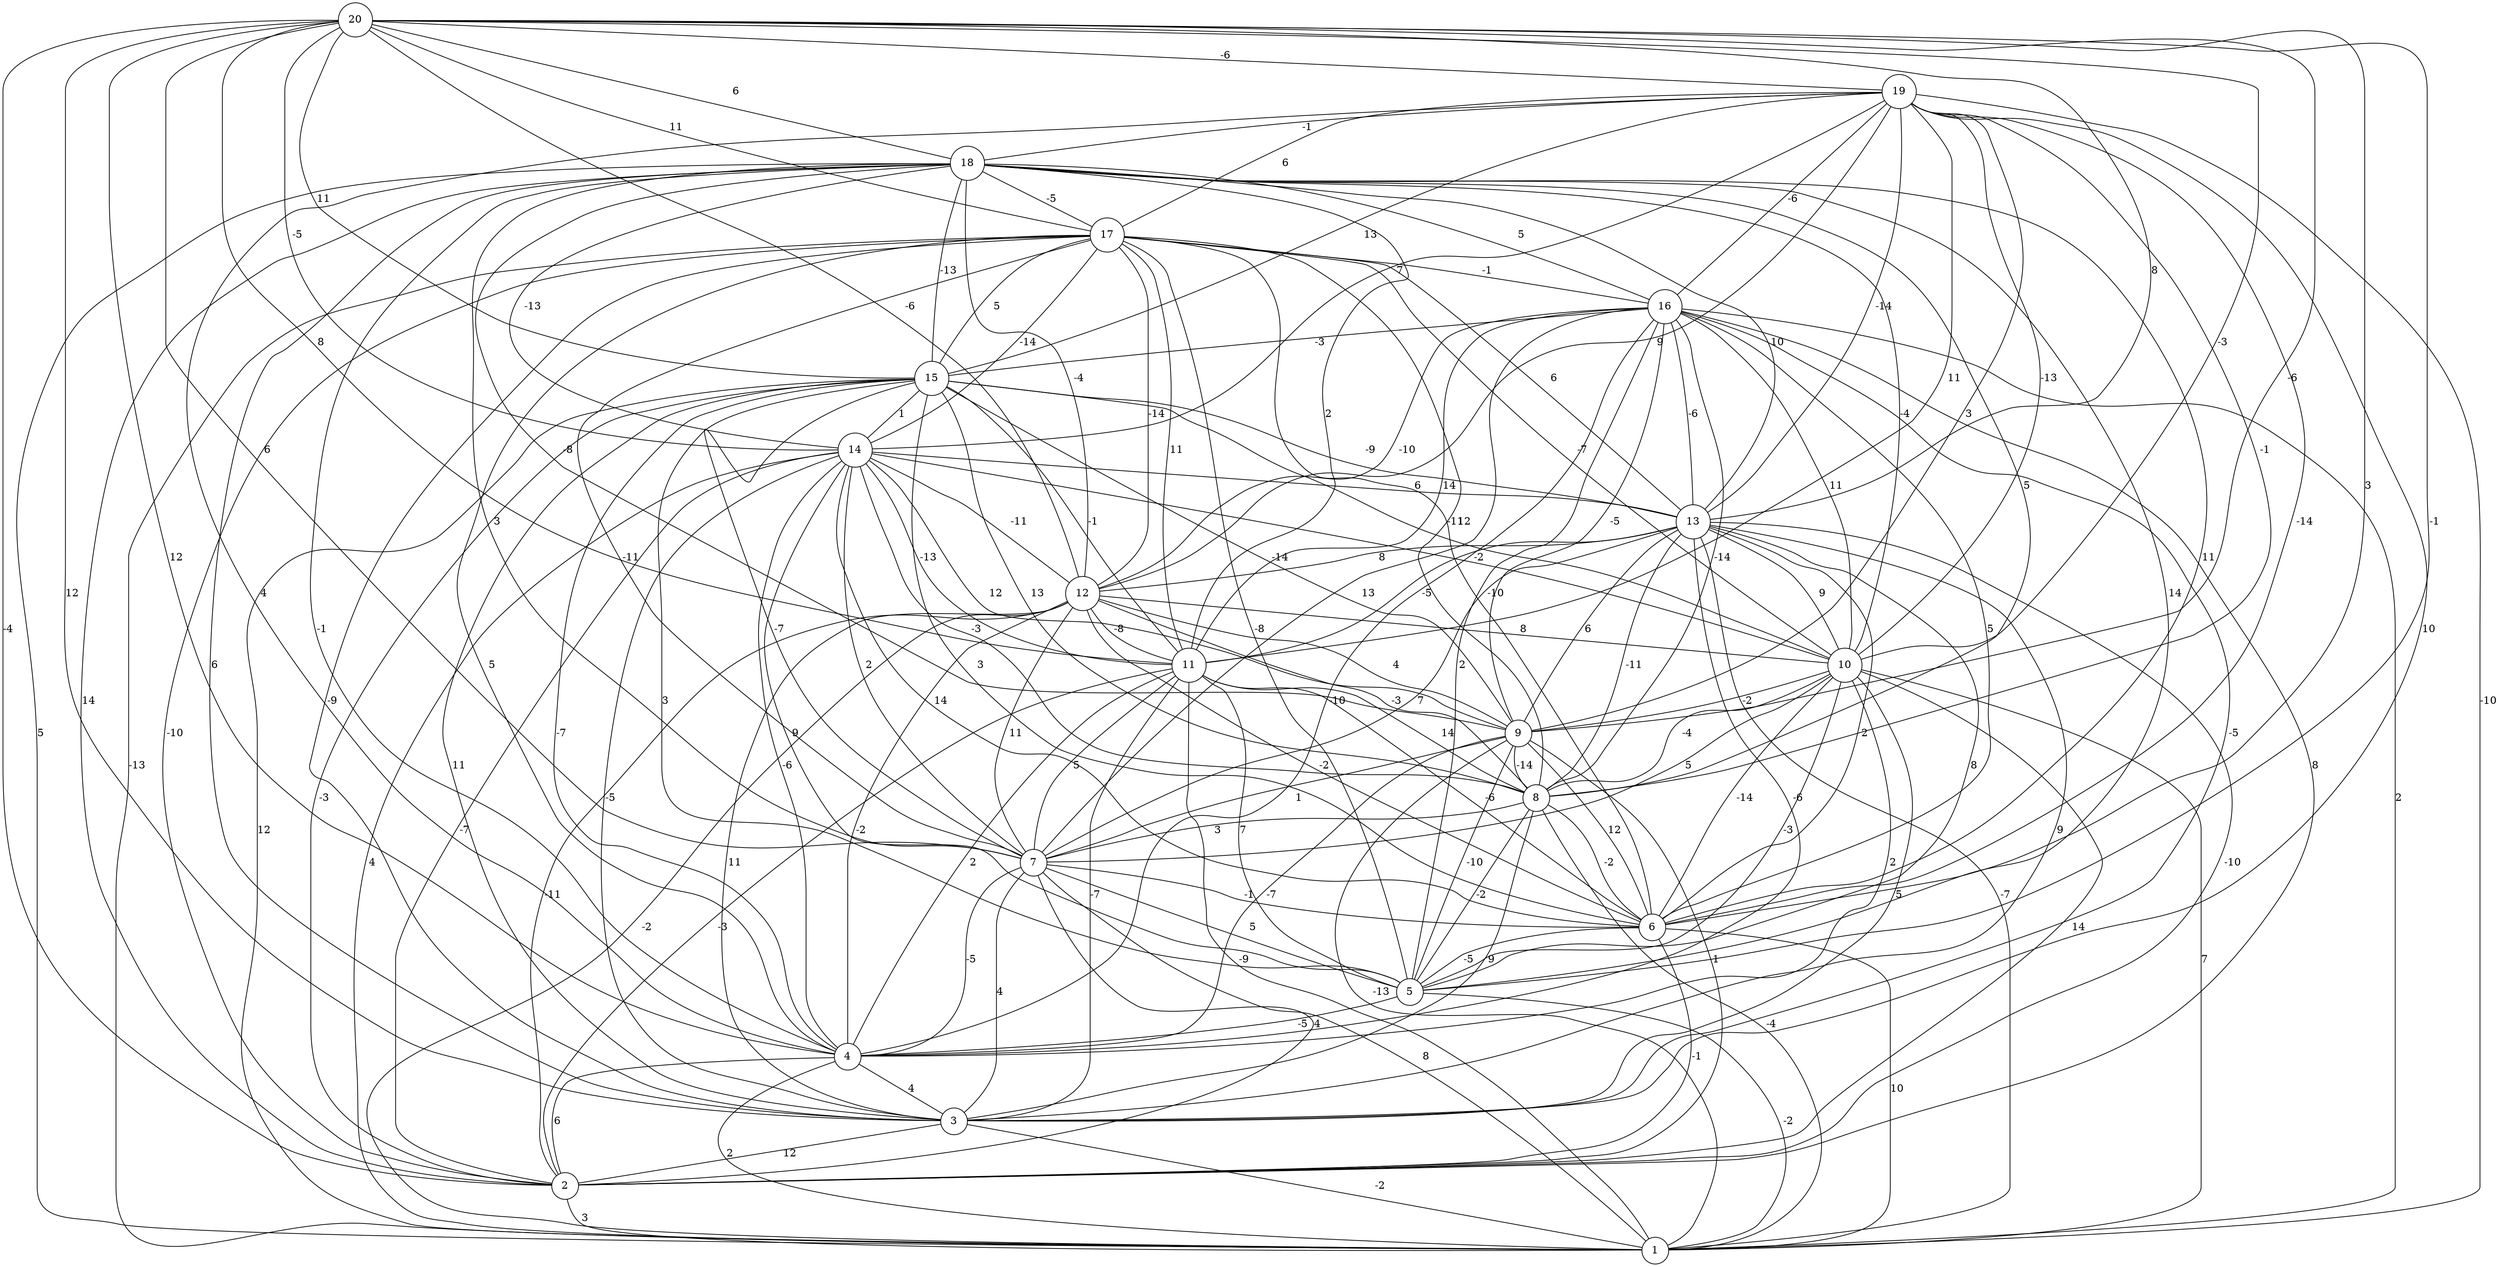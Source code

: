 graph { 
	 fontname="Helvetica,Arial,sans-serif" 
	 node [shape = circle]; 
	 20 -- 2 [label = "-4"];
	 20 -- 3 [label = "12"];
	 20 -- 4 [label = "12"];
	 20 -- 5 [label = "-1"];
	 20 -- 6 [label = "3"];
	 20 -- 7 [label = "6"];
	 20 -- 9 [label = "-6"];
	 20 -- 10 [label = "-3"];
	 20 -- 11 [label = "8"];
	 20 -- 12 [label = "-6"];
	 20 -- 13 [label = "8"];
	 20 -- 14 [label = "-5"];
	 20 -- 15 [label = "11"];
	 20 -- 17 [label = "11"];
	 20 -- 18 [label = "6"];
	 20 -- 19 [label = "-6"];
	 19 -- 1 [label = "-10"];
	 19 -- 3 [label = "10"];
	 19 -- 4 [label = "4"];
	 19 -- 6 [label = "-14"];
	 19 -- 8 [label = "-1"];
	 19 -- 9 [label = "3"];
	 19 -- 10 [label = "-13"];
	 19 -- 11 [label = "11"];
	 19 -- 12 [label = "9"];
	 19 -- 13 [label = "-14"];
	 19 -- 14 [label = "7"];
	 19 -- 15 [label = "13"];
	 19 -- 16 [label = "-6"];
	 19 -- 17 [label = "6"];
	 19 -- 18 [label = "-1"];
	 18 -- 1 [label = "5"];
	 18 -- 2 [label = "14"];
	 18 -- 3 [label = "6"];
	 18 -- 4 [label = "-1"];
	 18 -- 5 [label = "14"];
	 18 -- 6 [label = "11"];
	 18 -- 7 [label = "3"];
	 18 -- 8 [label = "5"];
	 18 -- 9 [label = "-8"];
	 18 -- 10 [label = "-4"];
	 18 -- 11 [label = "2"];
	 18 -- 12 [label = "-4"];
	 18 -- 13 [label = "10"];
	 18 -- 14 [label = "-13"];
	 18 -- 15 [label = "-13"];
	 18 -- 16 [label = "5"];
	 18 -- 17 [label = "-5"];
	 17 -- 1 [label = "-13"];
	 17 -- 2 [label = "-10"];
	 17 -- 3 [label = "-9"];
	 17 -- 4 [label = "5"];
	 17 -- 5 [label = "-8"];
	 17 -- 6 [label = "-10"];
	 17 -- 7 [label = "-11"];
	 17 -- 8 [label = "12"];
	 17 -- 10 [label = "-7"];
	 17 -- 11 [label = "11"];
	 17 -- 12 [label = "-14"];
	 17 -- 13 [label = "6"];
	 17 -- 14 [label = "-14"];
	 17 -- 15 [label = "5"];
	 17 -- 16 [label = "-1"];
	 16 -- 1 [label = "2"];
	 16 -- 2 [label = "8"];
	 16 -- 3 [label = "-5"];
	 16 -- 4 [label = "-10"];
	 16 -- 5 [label = "2"];
	 16 -- 6 [label = "5"];
	 16 -- 7 [label = "13"];
	 16 -- 8 [label = "-14"];
	 16 -- 9 [label = "-5"];
	 16 -- 10 [label = "11"];
	 16 -- 11 [label = "14"];
	 16 -- 12 [label = "-10"];
	 16 -- 13 [label = "-6"];
	 16 -- 15 [label = "-3"];
	 15 -- 1 [label = "12"];
	 15 -- 2 [label = "-3"];
	 15 -- 3 [label = "11"];
	 15 -- 4 [label = "-7"];
	 15 -- 5 [label = "3"];
	 15 -- 6 [label = "3"];
	 15 -- 7 [label = "-7"];
	 15 -- 8 [label = "13"];
	 15 -- 9 [label = "-14"];
	 15 -- 10 [label = "-11"];
	 15 -- 11 [label = "-1"];
	 15 -- 13 [label = "-9"];
	 15 -- 14 [label = "1"];
	 14 -- 1 [label = "4"];
	 14 -- 2 [label = "-7"];
	 14 -- 3 [label = "-5"];
	 14 -- 4 [label = "-6"];
	 14 -- 5 [label = "9"];
	 14 -- 6 [label = "14"];
	 14 -- 7 [label = "2"];
	 14 -- 8 [label = "-3"];
	 14 -- 9 [label = "12"];
	 14 -- 10 [label = "-2"];
	 14 -- 11 [label = "-13"];
	 14 -- 12 [label = "-11"];
	 14 -- 13 [label = "6"];
	 13 -- 1 [label = "-7"];
	 13 -- 2 [label = "-10"];
	 13 -- 3 [label = "9"];
	 13 -- 4 [label = "-6"];
	 13 -- 5 [label = "8"];
	 13 -- 6 [label = "2"];
	 13 -- 7 [label = "7"];
	 13 -- 8 [label = "-11"];
	 13 -- 9 [label = "6"];
	 13 -- 10 [label = "9"];
	 13 -- 11 [label = "-5"];
	 13 -- 12 [label = "8"];
	 12 -- 1 [label = "-2"];
	 12 -- 2 [label = "-11"];
	 12 -- 3 [label = "11"];
	 12 -- 4 [label = "-2"];
	 12 -- 6 [label = "-2"];
	 12 -- 7 [label = "11"];
	 12 -- 8 [label = "-3"];
	 12 -- 9 [label = "4"];
	 12 -- 10 [label = "8"];
	 12 -- 11 [label = "-8"];
	 11 -- 1 [label = "-9"];
	 11 -- 2 [label = "-3"];
	 11 -- 3 [label = "-7"];
	 11 -- 4 [label = "2"];
	 11 -- 5 [label = "7"];
	 11 -- 6 [label = "-6"];
	 11 -- 7 [label = "5"];
	 11 -- 8 [label = "14"];
	 10 -- 1 [label = "7"];
	 10 -- 2 [label = "14"];
	 10 -- 3 [label = "5"];
	 10 -- 4 [label = "2"];
	 10 -- 5 [label = "-3"];
	 10 -- 6 [label = "-14"];
	 10 -- 7 [label = "5"];
	 10 -- 8 [label = "-4"];
	 10 -- 9 [label = "-2"];
	 9 -- 1 [label = "-13"];
	 9 -- 2 [label = "1"];
	 9 -- 4 [label = "-7"];
	 9 -- 5 [label = "-10"];
	 9 -- 6 [label = "12"];
	 9 -- 7 [label = "1"];
	 9 -- 8 [label = "-14"];
	 8 -- 1 [label = "-4"];
	 8 -- 3 [label = "9"];
	 8 -- 5 [label = "-2"];
	 8 -- 6 [label = "-2"];
	 8 -- 7 [label = "3"];
	 7 -- 1 [label = "8"];
	 7 -- 2 [label = "4"];
	 7 -- 3 [label = "4"];
	 7 -- 4 [label = "-5"];
	 7 -- 5 [label = "5"];
	 7 -- 6 [label = "-1"];
	 6 -- 1 [label = "10"];
	 6 -- 2 [label = "-1"];
	 6 -- 5 [label = "-5"];
	 5 -- 1 [label = "-2"];
	 5 -- 4 [label = "-5"];
	 4 -- 1 [label = "2"];
	 4 -- 2 [label = "6"];
	 4 -- 3 [label = "4"];
	 3 -- 1 [label = "-2"];
	 3 -- 2 [label = "12"];
	 2 -- 1 [label = "3"];
	 1;
	 2;
	 3;
	 4;
	 5;
	 6;
	 7;
	 8;
	 9;
	 10;
	 11;
	 12;
	 13;
	 14;
	 15;
	 16;
	 17;
	 18;
	 19;
	 20;
}
